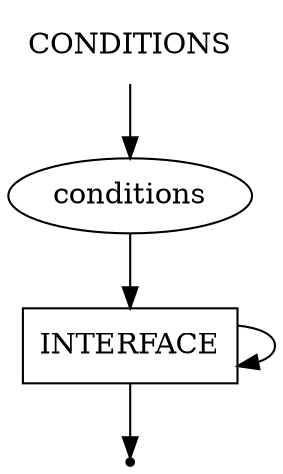 digraph CONDITIONS {
    start [label=CONDITIONS shape=plaintext]
    A [label="conditions" shape=oval]
    B [label=INTERFACE shape=box]
    end [label="" shape=point]
    start -> A
    A -> B
    B -> B
    B -> end
}